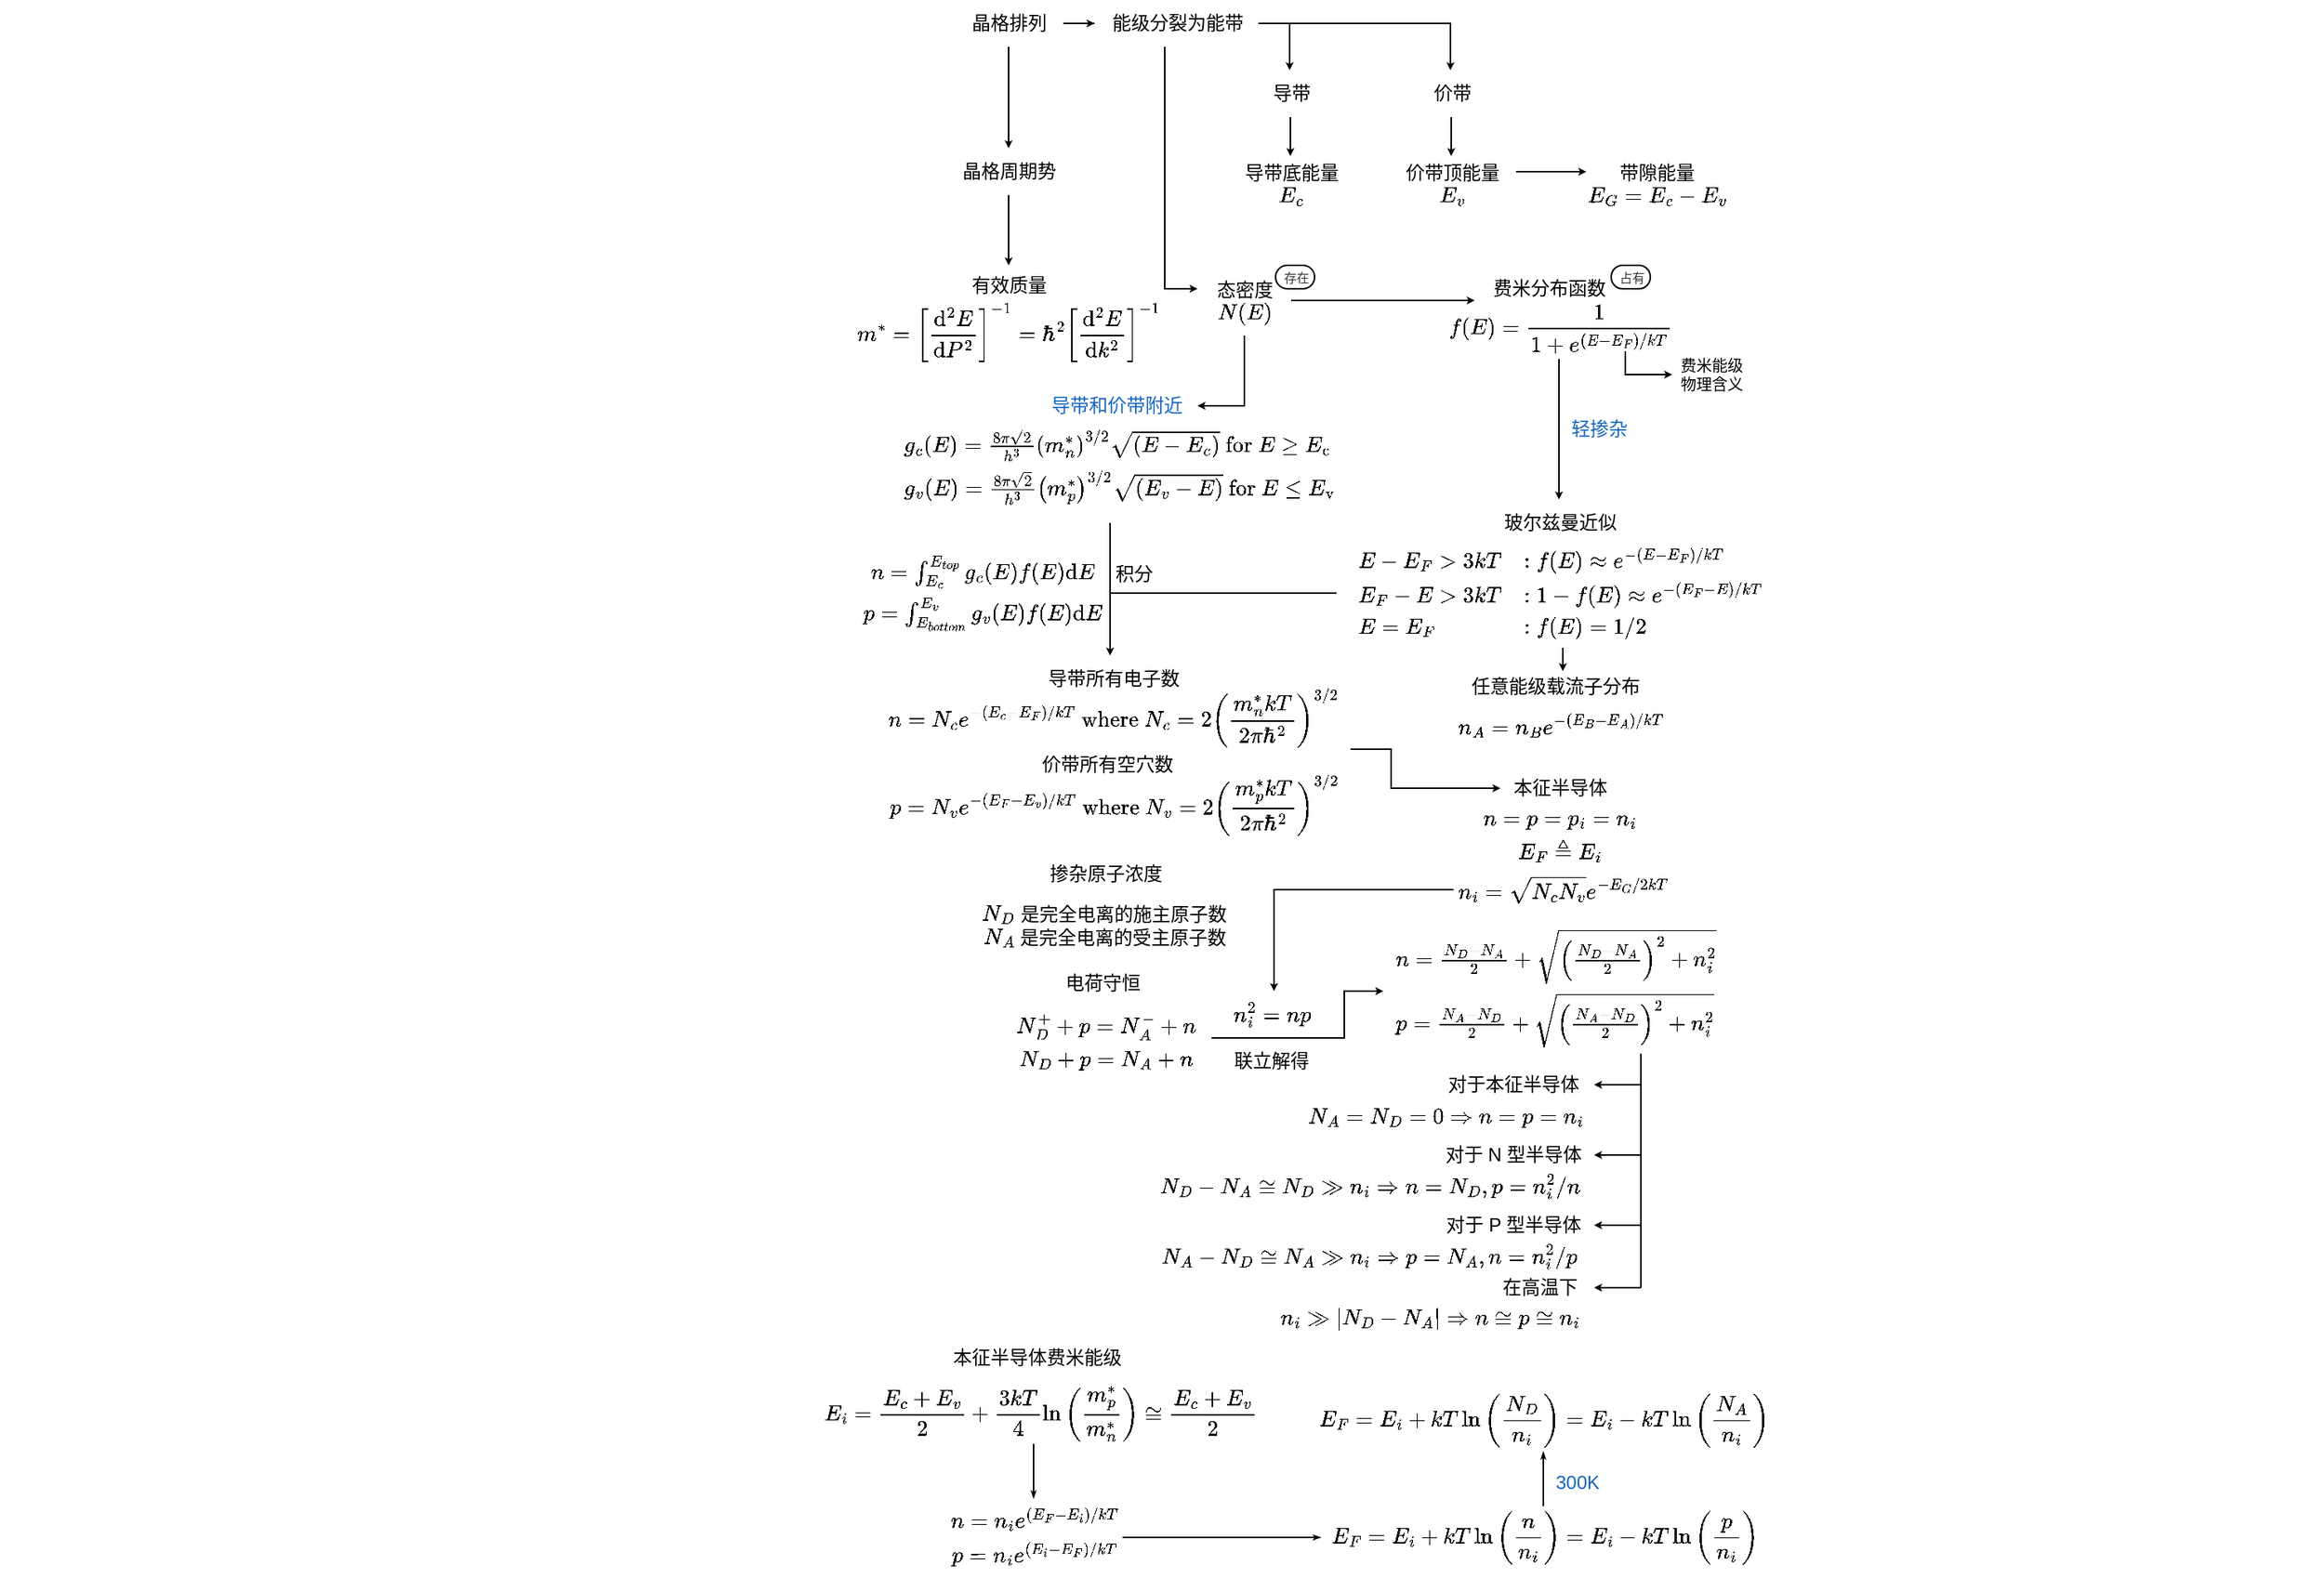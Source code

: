 <mxfile version="20.7.4" type="device"><diagram id="VcD3LHpUH0rgljVbvfrK" name="第 1 页"><mxGraphModel dx="648" dy="448" grid="1" gridSize="5" guides="1" tooltips="1" connect="1" arrows="1" fold="1" page="1" pageScale="1" pageWidth="827" pageHeight="1169" math="1" shadow="0"><root><mxCell id="0"/><mxCell id="1" parent="0"/><mxCell id="Xtf0gZqwjI0naIy6ZuIU-34" style="edgeStyle=orthogonalEdgeStyle;rounded=0;orthogonalLoop=1;jettySize=auto;html=1;startSize=2;endSize=2;" parent="1" source="Xtf0gZqwjI0naIy6ZuIU-1" target="Xtf0gZqwjI0naIy6ZuIU-2" edge="1"><mxGeometry relative="1" as="geometry"/></mxCell><mxCell id="Xtf0gZqwjI0naIy6ZuIU-41" style="edgeStyle=orthogonalEdgeStyle;rounded=0;orthogonalLoop=1;jettySize=auto;html=1;fontSize=8;startSize=2;endSize=2;" parent="1" source="Xtf0gZqwjI0naIy6ZuIU-1" target="Xtf0gZqwjI0naIy6ZuIU-8" edge="1"><mxGeometry relative="1" as="geometry"/></mxCell><mxCell id="Xtf0gZqwjI0naIy6ZuIU-1" value="晶格排列" style="text;html=1;align=center;verticalAlign=middle;resizable=0;points=[];autosize=1;strokeColor=none;fillColor=none;" parent="1" vertex="1"><mxGeometry x="160" y="80" width="70" height="30" as="geometry"/></mxCell><mxCell id="Xtf0gZqwjI0naIy6ZuIU-35" style="edgeStyle=orthogonalEdgeStyle;rounded=0;orthogonalLoop=1;jettySize=auto;html=1;startSize=2;endSize=2;" parent="1" source="Xtf0gZqwjI0naIy6ZuIU-2" target="Xtf0gZqwjI0naIy6ZuIU-4" edge="1"><mxGeometry relative="1" as="geometry"><Array as="points"><mxPoint x="375" y="95"/></Array></mxGeometry></mxCell><mxCell id="Xtf0gZqwjI0naIy6ZuIU-36" style="edgeStyle=orthogonalEdgeStyle;rounded=0;orthogonalLoop=1;jettySize=auto;html=1;startSize=2;endSize=2;" parent="1" source="Xtf0gZqwjI0naIy6ZuIU-2" target="Xtf0gZqwjI0naIy6ZuIU-3" edge="1"><mxGeometry relative="1" as="geometry"><Array as="points"><mxPoint x="478" y="95"/></Array></mxGeometry></mxCell><mxCell id="Xtf0gZqwjI0naIy6ZuIU-43" style="edgeStyle=orthogonalEdgeStyle;rounded=0;orthogonalLoop=1;jettySize=auto;html=1;fontSize=8;startSize=2;endSize=2;" parent="1" source="Xtf0gZqwjI0naIy6ZuIU-2" target="Xtf0gZqwjI0naIy6ZuIU-11" edge="1"><mxGeometry x="0.07" y="-10" relative="1" as="geometry"><Array as="points"><mxPoint x="295" y="265"/></Array><mxPoint as="offset"/></mxGeometry></mxCell><mxCell id="Xtf0gZqwjI0naIy6ZuIU-2" value="能级分裂为能带" style="text;html=1;align=center;verticalAlign=middle;resizable=0;points=[];autosize=1;strokeColor=none;fillColor=none;" parent="1" vertex="1"><mxGeometry x="250" y="80" width="105" height="30" as="geometry"/></mxCell><mxCell id="Xtf0gZqwjI0naIy6ZuIU-38" style="edgeStyle=orthogonalEdgeStyle;rounded=0;orthogonalLoop=1;jettySize=auto;html=1;startSize=2;endSize=2;" parent="1" source="Xtf0gZqwjI0naIy6ZuIU-3" target="Xtf0gZqwjI0naIy6ZuIU-5" edge="1"><mxGeometry relative="1" as="geometry"/></mxCell><mxCell id="Xtf0gZqwjI0naIy6ZuIU-3" value="价带" style="text;html=1;align=center;verticalAlign=middle;resizable=0;points=[];autosize=1;strokeColor=none;fillColor=none;" parent="1" vertex="1"><mxGeometry x="456" y="125" width="45" height="30" as="geometry"/></mxCell><mxCell id="Xtf0gZqwjI0naIy6ZuIU-37" style="edgeStyle=orthogonalEdgeStyle;rounded=0;orthogonalLoop=1;jettySize=auto;html=1;startSize=2;endSize=2;" parent="1" source="Xtf0gZqwjI0naIy6ZuIU-4" target="Xtf0gZqwjI0naIy6ZuIU-6" edge="1"><mxGeometry relative="1" as="geometry"/></mxCell><mxCell id="Xtf0gZqwjI0naIy6ZuIU-4" value="导带" style="text;html=1;align=center;verticalAlign=middle;resizable=0;points=[];autosize=1;strokeColor=none;fillColor=none;" parent="1" vertex="1"><mxGeometry x="353" y="125" width="45" height="30" as="geometry"/></mxCell><mxCell id="Xtf0gZqwjI0naIy6ZuIU-5" value="价带顶能量&lt;br&gt;\(E_v\)" style="text;html=1;align=center;verticalAlign=middle;resizable=1;points=[];autosize=1;strokeColor=none;fillColor=none;movable=1;rotatable=1;deletable=1;editable=1;connectable=1;" parent="1" vertex="1"><mxGeometry x="443.5" y="180" width="70" height="35" as="geometry"/></mxCell><mxCell id="Xtf0gZqwjI0naIy6ZuIU-6" value="导带底能量&lt;br&gt;\(E_c\)" style="text;html=1;align=center;verticalAlign=middle;resizable=1;points=[];autosize=1;strokeColor=none;fillColor=none;movable=1;rotatable=1;deletable=1;editable=1;connectable=1;" parent="1" vertex="1"><mxGeometry x="340.5" y="180" width="70" height="35" as="geometry"/></mxCell><mxCell id="Xtf0gZqwjI0naIy6ZuIU-7" value="带隙能量&lt;br&gt;\(E_G=E_c-E_v\)" style="text;html=1;align=center;verticalAlign=middle;resizable=0;points=[];autosize=1;strokeColor=none;fillColor=none;" parent="1" vertex="1"><mxGeometry x="555" y="175" width="110" height="45" as="geometry"/></mxCell><mxCell id="Xtf0gZqwjI0naIy6ZuIU-42" style="edgeStyle=orthogonalEdgeStyle;rounded=0;orthogonalLoop=1;jettySize=auto;html=1;fontSize=8;startSize=2;endSize=2;" parent="1" source="Xtf0gZqwjI0naIy6ZuIU-8" target="Xtf0gZqwjI0naIy6ZuIU-9" edge="1"><mxGeometry relative="1" as="geometry"/></mxCell><mxCell id="Xtf0gZqwjI0naIy6ZuIU-8" value="晶格周期势" style="text;html=1;align=center;verticalAlign=middle;resizable=0;points=[];autosize=1;strokeColor=none;fillColor=none;" parent="1" vertex="1"><mxGeometry x="155" y="175" width="80" height="30" as="geometry"/></mxCell><mxCell id="Xtf0gZqwjI0naIy6ZuIU-9" value="有效质量" style="text;html=1;align=center;verticalAlign=middle;resizable=1;points=[];autosize=1;strokeColor=none;fillColor=none;movable=1;rotatable=1;deletable=1;editable=1;connectable=1;" parent="1" vertex="1"><mxGeometry x="165" y="250" width="60" height="25" as="geometry"/></mxCell><mxCell id="Xtf0gZqwjI0naIy6ZuIU-10" value="$$m^{*}=\left[\frac{\mathrm{d}^{2} E}{\mathrm{d} P^{2}}\right]^{-1}=\hbar^{2}\left[\frac{\mathrm{d}^{2} E}{\mathrm{d} k^{2}}\right]^{-1}$$" style="text;html=1;align=center;verticalAlign=middle;resizable=1;points=[];autosize=1;strokeColor=none;fillColor=none;movable=1;rotatable=1;deletable=1;editable=1;connectable=1;" parent="1" vertex="1"><mxGeometry x="95" y="270" width="200" height="45" as="geometry"/></mxCell><mxCell id="Xtf0gZqwjI0naIy6ZuIU-44" style="edgeStyle=orthogonalEdgeStyle;rounded=0;orthogonalLoop=1;jettySize=auto;html=1;fontSize=8;startSize=2;endSize=2;" parent="1" source="Xtf0gZqwjI0naIy6ZuIU-11" target="Xtf0gZqwjI0naIy6ZuIU-14" edge="1"><mxGeometry relative="1" as="geometry"><Array as="points"><mxPoint x="535" y="270"/><mxPoint x="535" y="270"/></Array></mxGeometry></mxCell><mxCell id="Xtf0gZqwjI0naIy6ZuIU-45" style="edgeStyle=orthogonalEdgeStyle;rounded=0;orthogonalLoop=1;jettySize=auto;html=1;fontSize=8;startSize=2;endSize=2;" parent="1" source="Xtf0gZqwjI0naIy6ZuIU-11" target="Xtf0gZqwjI0naIy6ZuIU-18" edge="1"><mxGeometry relative="1" as="geometry"><Array as="points"><mxPoint x="346" y="340"/></Array></mxGeometry></mxCell><mxCell id="Xtf0gZqwjI0naIy6ZuIU-11" value="态密度&lt;br&gt;\(N(E)\)" style="text;html=1;align=center;verticalAlign=middle;resizable=0;points=[];autosize=1;strokeColor=none;fillColor=none;" parent="1" vertex="1"><mxGeometry x="316" y="250" width="60" height="45" as="geometry"/></mxCell><mxCell id="Xtf0gZqwjI0naIy6ZuIU-13" value="$$\begin{array}{l}g_{c}(E)=\frac{8 \pi \sqrt{2}}{h^{3}}\left(m_{n}^{*}\right)^{3 / 2} \sqrt{\left(E-E_{c}\right)} \text { for } E \geq E_{\mathrm{c}} \\g_{v}(E)=\frac{8 \pi \sqrt{2}}{h^{3}}\left(m_{p}^{*}\right)^{3 / 2} \sqrt{\left(E_{v}-E\right)} \text { for } E \leq E_{\mathrm{v}}\end{array}$$" style="text;html=1;align=center;verticalAlign=middle;resizable=1;points=[];autosize=1;strokeColor=none;fillColor=none;movable=1;rotatable=1;deletable=1;editable=1;connectable=1;" parent="1" vertex="1"><mxGeometry x="120.5" y="350" width="290" height="55" as="geometry"/></mxCell><mxCell id="Xtf0gZqwjI0naIy6ZuIU-14" value="费米分布函数" style="text;html=1;align=center;verticalAlign=middle;resizable=0;points=[];autosize=1;strokeColor=none;fillColor=none;" parent="1" vertex="1"><mxGeometry x="493.5" y="250" width="95" height="30" as="geometry"/></mxCell><mxCell id="Xtf0gZqwjI0naIy6ZuIU-15" value="存在" style="text;html=1;align=center;verticalAlign=middle;resizable=0;points=[];autosize=1;strokeColor=#000000;fillColor=#FFFFFF;fontColor=#333333;rounded=1;spacing=-4;fontSize=8;arcSize=50;" parent="1" vertex="1"><mxGeometry x="366" y="250" width="25" height="15" as="geometry"/></mxCell><mxCell id="Xtf0gZqwjI0naIy6ZuIU-18" value="导带和价带附近" style="text;html=1;align=center;verticalAlign=middle;resizable=0;points=[];autosize=1;strokeColor=none;fillColor=none;fontColor=#1565C0;" parent="1" vertex="1"><mxGeometry x="211" y="325" width="105" height="30" as="geometry"/></mxCell><mxCell id="Xtf0gZqwjI0naIy6ZuIU-47" style="edgeStyle=orthogonalEdgeStyle;rounded=0;orthogonalLoop=1;jettySize=auto;html=1;fontSize=8;fontColor=#1565C0;startSize=2;endSize=2;" parent="1" source="Xtf0gZqwjI0naIy6ZuIU-19" target="Xtf0gZqwjI0naIy6ZuIU-21" edge="1"><mxGeometry relative="1" as="geometry"/></mxCell><mxCell id="Xtf0gZqwjI0naIy6ZuIU-19" value="$$f(E)=\frac{1}{1+e^{\left(E-E_{F}\right) / k T}}$$" style="text;html=1;align=center;verticalAlign=middle;resizable=1;points=[];autosize=1;strokeColor=none;fillColor=none;movable=1;rotatable=1;deletable=1;editable=1;connectable=0;allowArrows=0;" parent="1" vertex="1"><mxGeometry x="475" y="270" width="145" height="40" as="geometry"/></mxCell><mxCell id="Xtf0gZqwjI0naIy6ZuIU-20" value="轻掺杂" style="text;html=1;align=center;verticalAlign=middle;resizable=0;points=[];autosize=1;strokeColor=none;fillColor=none;fontColor=#1565C0;" parent="1" vertex="1"><mxGeometry x="545" y="340" width="55" height="30" as="geometry"/></mxCell><mxCell id="Xtf0gZqwjI0naIy6ZuIU-21" value="玻尔兹曼近似" style="text;html=1;align=center;verticalAlign=middle;resizable=0;points=[];autosize=1;strokeColor=none;fillColor=none;" parent="1" vertex="1"><mxGeometry x="500" y="400" width="95" height="30" as="geometry"/></mxCell><mxCell id="Xtf0gZqwjI0naIy6ZuIU-25" value="$$\begin{array}{ll}&#10;E-E_{F}&amp;gt;3 k T&amp;amp;: f(E) \approx e^{-\left(E-E_{F}\right) / k T} \\&#10;E_{F}-E&amp;gt;3 k T&amp;amp;: 1-f(E) \approx e^{-\left(E_{F}-E\right) / k T} \\&#10;E=E_{F}&amp;amp;: f(E)=1 / 2&#10;\end{array}$$" style="text;whiteSpace=wrap;html=1;align=center;verticalAlign=middle;labelPosition=center;verticalLabelPosition=middle;connectable=0;allowArrows=0;" parent="1" vertex="1"><mxGeometry x="417.5" y="420" width="260" height="80" as="geometry"/></mxCell><mxCell id="Xtf0gZqwjI0naIy6ZuIU-26" value="导带所有电子数" style="text;html=1;align=center;verticalAlign=middle;resizable=0;points=[];autosize=1;strokeColor=none;fillColor=none;" parent="1" vertex="1"><mxGeometry x="209" y="500" width="105" height="30" as="geometry"/></mxCell><mxCell id="Xtf0gZqwjI0naIy6ZuIU-27" value="价带所有空穴数" style="text;html=1;align=center;verticalAlign=middle;resizable=0;points=[];autosize=1;strokeColor=none;fillColor=none;" parent="1" vertex="1"><mxGeometry x="205" y="555" width="105" height="30" as="geometry"/></mxCell><mxCell id="Xtf0gZqwjI0naIy6ZuIU-28" value="$$n=N_{c} e^{-\left(E_{c}-E_{F}\right) / k T} \text { where } N_{c}=2\left(\frac{m_{n}^{*} k T}{2 \pi \hbar^{2}}\right)^{3 / 2}$$" style="text;html=1;align=center;verticalAlign=middle;resizable=1;points=[];autosize=1;strokeColor=none;fillColor=none;movable=1;rotatable=1;deletable=1;editable=1;connectable=1;" parent="1" vertex="1"><mxGeometry x="116.5" y="520" width="290" height="40" as="geometry"/></mxCell><mxCell id="Xtf0gZqwjI0naIy6ZuIU-29" value="$$p=N_{v} e^{-\left(E_{F}-E_{v}\right) / k T} \text { where } N_{v}=2\left(\frac{m_{p}^{*} k T}{2 \pi \hbar^{2}}\right)^{3 / 2}$$" style="text;html=1;align=center;verticalAlign=middle;resizable=1;points=[];autosize=1;strokeColor=none;fillColor=none;movable=1;rotatable=1;deletable=1;editable=1;connectable=1;" parent="1" vertex="1"><mxGeometry x="116.5" y="575" width="290" height="40" as="geometry"/></mxCell><mxCell id="Xtf0gZqwjI0naIy6ZuIU-30" value="掺杂原子浓度" style="text;html=1;align=center;verticalAlign=middle;resizable=0;points=[];autosize=1;strokeColor=none;fillColor=none;" parent="1" vertex="1"><mxGeometry x="209" y="625" width="95" height="30" as="geometry"/></mxCell><mxCell id="Xtf0gZqwjI0naIy6ZuIU-31" value="本征半导体" style="text;html=1;align=center;verticalAlign=middle;resizable=0;points=[];autosize=1;strokeColor=none;fillColor=none;connectable=0;allowArrows=0;" parent="1" vertex="1"><mxGeometry x="507.5" y="570" width="80" height="30" as="geometry"/></mxCell><mxCell id="Xtf0gZqwjI0naIy6ZuIU-39" value="" style="endArrow=classic;html=1;rounded=0;startSize=2;endSize=2;" parent="1" edge="1"><mxGeometry width="50" height="50" relative="1" as="geometry"><mxPoint x="520" y="190" as="sourcePoint"/><mxPoint x="565" y="190" as="targetPoint"/></mxGeometry></mxCell><mxCell id="Xtf0gZqwjI0naIy6ZuIU-40" value="占有" style="text;html=1;align=center;verticalAlign=middle;resizable=0;points=[];autosize=1;strokeColor=#000000;fillColor=#FFFFFF;fontColor=#333333;rounded=1;spacing=-4;fontSize=8;arcSize=48;" parent="1" vertex="1"><mxGeometry x="581" y="250" width="25" height="15" as="geometry"/></mxCell><mxCell id="Xtf0gZqwjI0naIy6ZuIU-48" value="" style="endArrow=classic;html=1;rounded=0;fontSize=8;fontColor=#1565C0;startSize=2;endSize=2;" parent="1" edge="1"><mxGeometry width="50" height="50" relative="1" as="geometry"><mxPoint x="260" y="415" as="sourcePoint"/><mxPoint x="260" y="500" as="targetPoint"/></mxGeometry></mxCell><mxCell id="Xtf0gZqwjI0naIy6ZuIU-50" value="$$\begin{array}{c}n=\int_{E_c}^{E_{top}} g_c(E)f(E)\mathrm{d}E\\p=\int_{E_{bottom}}^{E_{v}} g_v(E)f(E)\mathrm{d}E\\\end{array}$$" style="text;html=1;align=center;verticalAlign=middle;resizable=1;points=[];autosize=1;strokeColor=none;fillColor=none;fontSize=12;fontColor=#000000;movable=1;rotatable=1;deletable=1;editable=1;connectable=1;" parent="1" vertex="1"><mxGeometry x="95" y="430" width="165" height="60" as="geometry"/></mxCell><mxCell id="Xtf0gZqwjI0naIy6ZuIU-51" value="" style="endArrow=none;html=1;rounded=0;fontSize=12;fontColor=#000000;startSize=2;endSize=2;endFill=0;" parent="1" edge="1"><mxGeometry width="50" height="50" relative="1" as="geometry"><mxPoint x="405" y="460" as="sourcePoint"/><mxPoint x="260" y="460" as="targetPoint"/></mxGeometry></mxCell><mxCell id="Xtf0gZqwjI0naIy6ZuIU-52" value="积分" style="text;html=1;align=center;verticalAlign=middle;resizable=1;points=[];autosize=1;strokeColor=none;fillColor=none;fontSize=12;fontColor=#000000;movable=1;rotatable=1;deletable=1;editable=1;connectable=1;" parent="1" vertex="1"><mxGeometry x="260" y="435" width="30" height="25" as="geometry"/></mxCell><mxCell id="Xtf0gZqwjI0naIy6ZuIU-54" value="$$\begin{array}{c}n=p=p_{i}=n_{i} \\E_{F} \triangleq E_{i} \end{array}$$" style="text;html=1;align=center;verticalAlign=middle;resizable=1;points=[];autosize=1;strokeColor=none;fillColor=none;fontSize=12;fontColor=#000000;movable=1;rotatable=1;deletable=1;editable=1;connectable=0;allowArrows=0;" parent="1" vertex="1"><mxGeometry x="482.5" y="595" width="130" height="40" as="geometry"/></mxCell><mxCell id="Xtf0gZqwjI0naIy6ZuIU-55" value="" style="endArrow=classic;html=1;rounded=0;fontSize=12;fontColor=#000000;startSize=2;endSize=2;" parent="1" edge="1"><mxGeometry width="50" height="50" relative="1" as="geometry"><mxPoint x="414" y="560" as="sourcePoint"/><mxPoint x="510" y="585" as="targetPoint"/><Array as="points"><mxPoint x="440" y="560"/><mxPoint x="440" y="585"/></Array></mxGeometry></mxCell><mxCell id="Xtf0gZqwjI0naIy6ZuIU-59" value="$$n_{i}=\sqrt{N_{c} N_{v}} e^{-E_{G} / 2 k T}$$" style="text;html=1;align=center;verticalAlign=middle;resizable=1;points=[];autosize=1;strokeColor=none;fillColor=none;fontSize=12;fontColor=#000000;movable=1;rotatable=1;deletable=1;editable=1;connectable=0;allowArrows=0;" parent="1" vertex="1"><mxGeometry x="475" y="635" width="150" height="30" as="geometry"/></mxCell><mxCell id="Xtf0gZqwjI0naIy6ZuIU-60" value="&lt;div&gt;\(N_D\) 是完全电离的施主原子数&lt;/div&gt;&lt;div&gt;\(N_A\) 是完全电离的受主原子数&lt;/div&gt;" style="text;html=1;align=center;verticalAlign=middle;resizable=0;points=[];autosize=1;strokeColor=none;fillColor=none;fontSize=12;fontColor=#000000;" parent="1" vertex="1"><mxGeometry x="158" y="650" width="195" height="45" as="geometry"/></mxCell><mxCell id="Xtf0gZqwjI0naIy6ZuIU-62" value="$$\begin{array}{l}n=\frac{N_{D}-N_{A}}{2}+\sqrt{\left(\frac{N_{D}-N_{A}}{2}\right)^{2}+n_{i}^{2}} \\p=\frac{N_{A}-N_{D}}{2}+\sqrt{\left(\frac{N_{A}-N_{D}}{2}\right)^{2}+n_{i}^{2}}\end{array}$$" style="text;html=1;align=center;verticalAlign=middle;resizable=1;points=[];autosize=1;strokeColor=none;fillColor=none;fontSize=12;fontColor=#000000;movable=1;rotatable=1;deletable=1;editable=1;connectable=0;allowArrows=0;" parent="1" vertex="1"><mxGeometry x="435" y="670" width="220" height="85" as="geometry"/></mxCell><mxCell id="Xtf0gZqwjI0naIy6ZuIU-64" value="对于本征半导体" style="text;html=1;align=center;verticalAlign=middle;resizable=0;points=[];autosize=1;strokeColor=none;fillColor=none;fontSize=12;fontColor=#000000;" parent="1" vertex="1"><mxGeometry x="465" y="760" width="105" height="30" as="geometry"/></mxCell><mxCell id="Xtf0gZqwjI0naIy6ZuIU-65" value="对于 N 型半导体" style="text;html=1;align=center;verticalAlign=middle;resizable=0;points=[];autosize=1;strokeColor=none;fillColor=none;fontSize=12;fontColor=#000000;" parent="1" vertex="1"><mxGeometry x="462.5" y="805" width="110" height="30" as="geometry"/></mxCell><mxCell id="Xtf0gZqwjI0naIy6ZuIU-66" value="对于 P 型半导体" style="text;html=1;align=center;verticalAlign=middle;resizable=0;points=[];autosize=1;strokeColor=none;fillColor=none;fontSize=12;fontColor=#000000;allowArrows=0;connectable=0;" parent="1" vertex="1"><mxGeometry x="465" y="850" width="105" height="30" as="geometry"/></mxCell><mxCell id="Xtf0gZqwjI0naIy6ZuIU-67" value="在高温下" style="text;html=1;align=center;verticalAlign=middle;resizable=0;points=[];autosize=1;strokeColor=none;fillColor=none;fontSize=12;fontColor=#000000;allowArrows=0;connectable=0;" parent="1" vertex="1"><mxGeometry x="500" y="890" width="70" height="30" as="geometry"/></mxCell><mxCell id="Xtf0gZqwjI0naIy6ZuIU-68" value="本征半导体费米能级" style="text;html=1;align=center;verticalAlign=middle;resizable=0;points=[];autosize=1;strokeColor=none;fillColor=none;fontSize=12;fontColor=#000000;allowArrows=0;connectable=0;" parent="1" vertex="1"><mxGeometry x="148" y="935" width="130" height="30" as="geometry"/></mxCell><mxCell id="Xtf0gZqwjI0naIy6ZuIU-69" value="电荷守恒" style="text;html=1;align=center;verticalAlign=middle;resizable=0;points=[];autosize=1;strokeColor=none;fillColor=none;fontSize=12;fontColor=#000000;" parent="1" vertex="1"><mxGeometry x="220" y="695" width="70" height="30" as="geometry"/></mxCell><mxCell id="Xtf0gZqwjI0naIy6ZuIU-71" value="$$\begin{array}{c}N_D^{+}+p=N_{A}^{-}+n\\N_D+p=N_{A}+n\end{array}$$" style="text;html=1;align=center;verticalAlign=middle;resizable=1;points=[];autosize=1;strokeColor=none;fillColor=none;fontSize=12;fontColor=#000000;movable=1;rotatable=1;deletable=1;editable=1;connectable=0;allowArrows=0;" parent="1" vertex="1"><mxGeometry x="191.5" y="722.5" width="130" height="50" as="geometry"/></mxCell><mxCell id="Xtf0gZqwjI0naIy6ZuIU-72" value="联立解得" style="text;html=1;align=center;verticalAlign=middle;resizable=0;points=[];autosize=1;strokeColor=none;fillColor=none;fontSize=12;fontColor=#000000;" parent="1" vertex="1"><mxGeometry x="328" y="745" width="70" height="30" as="geometry"/></mxCell><mxCell id="Xtf0gZqwjI0naIy6ZuIU-73" value="" style="endArrow=classic;html=1;rounded=0;fontSize=12;fontColor=#000000;startSize=2;endSize=2;" parent="1" edge="1"><mxGeometry width="50" height="50" relative="1" as="geometry"><mxPoint x="325" y="745" as="sourcePoint"/><mxPoint x="435" y="715" as="targetPoint"/><Array as="points"><mxPoint x="410" y="745"/><mxPoint x="410" y="715"/></Array></mxGeometry></mxCell><mxCell id="Xtf0gZqwjI0naIy6ZuIU-74" value="$$n_i^2=np$$" style="text;html=1;align=center;verticalAlign=middle;resizable=0;points=[];autosize=1;strokeColor=none;fillColor=none;fontSize=12;fontColor=#000000;connectable=0;allowArrows=0;" parent="1" vertex="1"><mxGeometry x="315.5" y="715" width="95" height="30" as="geometry"/></mxCell><mxCell id="Xtf0gZqwjI0naIy6ZuIU-75" value="" style="endArrow=none;html=1;rounded=0;fontSize=12;fontColor=#000000;startSize=2;endSize=2;endFill=0;" parent="1" edge="1"><mxGeometry width="50" height="50" relative="1" as="geometry"><mxPoint x="600" y="755" as="sourcePoint"/><mxPoint x="600" y="905" as="targetPoint"/></mxGeometry></mxCell><mxCell id="Xtf0gZqwjI0naIy6ZuIU-76" value="" style="endArrow=classic;html=1;rounded=0;fontSize=12;fontColor=#000000;startSize=2;endSize=2;" parent="1" edge="1"><mxGeometry width="50" height="50" relative="1" as="geometry"><mxPoint x="600" y="775" as="sourcePoint"/><mxPoint x="570" y="775" as="targetPoint"/></mxGeometry></mxCell><mxCell id="Xtf0gZqwjI0naIy6ZuIU-77" value="$$N_{A}=N_{D}=0 \Rightarrow n=p=n_{i}$$" style="text;html=1;align=center;verticalAlign=middle;resizable=0;points=[];autosize=1;strokeColor=none;fillColor=none;fontSize=12;fontColor=#000000;" parent="1" vertex="1"><mxGeometry x="350" y="780" width="250" height="30" as="geometry"/></mxCell><mxCell id="Xtf0gZqwjI0naIy6ZuIU-78" value="" style="endArrow=classic;html=1;rounded=0;fontSize=12;fontColor=#000000;startSize=2;endSize=2;" parent="1" edge="1"><mxGeometry width="50" height="50" relative="1" as="geometry"><mxPoint x="600" y="820" as="sourcePoint"/><mxPoint x="570" y="820" as="targetPoint"/></mxGeometry></mxCell><mxCell id="Xtf0gZqwjI0naIy6ZuIU-79" value="$$N_{D}-N_{A} \cong N_{D}\gg n_{i} \Rightarrow n=N_{D}, p=n_{i}^{2} / n$$" style="text;html=1;align=center;verticalAlign=middle;resizable=1;points=[];autosize=1;strokeColor=none;fillColor=none;fontSize=12;fontColor=#000000;movable=1;rotatable=1;deletable=1;editable=1;connectable=1;" parent="1" vertex="1"><mxGeometry x="288.5" y="825" width="275" height="30" as="geometry"/></mxCell><mxCell id="Xtf0gZqwjI0naIy6ZuIU-80" value="" style="endArrow=classic;html=1;rounded=0;fontSize=12;fontColor=#000000;startSize=2;endSize=2;" parent="1" edge="1"><mxGeometry width="50" height="50" relative="1" as="geometry"><mxPoint x="600" y="865" as="sourcePoint"/><mxPoint x="570" y="865" as="targetPoint"/></mxGeometry></mxCell><mxCell id="Xtf0gZqwjI0naIy6ZuIU-81" value="$$N_{A}-N_{D} \cong N_{A} \gg n_{i} \Rightarrow p=N_{A}, n=n_{i}^{2} / p$$" style="text;html=1;align=center;verticalAlign=middle;resizable=1;points=[];autosize=1;strokeColor=none;fillColor=none;fontSize=12;fontColor=#000000;movable=1;rotatable=1;deletable=1;editable=1;connectable=1;" parent="1" vertex="1"><mxGeometry x="291" y="870" width="270" height="30" as="geometry"/></mxCell><mxCell id="Xtf0gZqwjI0naIy6ZuIU-82" value="" style="endArrow=classic;html=1;rounded=0;fontSize=12;fontColor=#000000;startSize=2;endSize=2;" parent="1" edge="1"><mxGeometry width="50" height="50" relative="1" as="geometry"><mxPoint x="600" y="905" as="sourcePoint"/><mxPoint x="570" y="905" as="targetPoint"/></mxGeometry></mxCell><mxCell id="Xtf0gZqwjI0naIy6ZuIU-83" value="$$n_{i}\gg \left|N_{D}-N_{A}\right| \Rightarrow n \cong p \cong n_{i}$$" style="text;html=1;align=center;verticalAlign=middle;resizable=1;points=[];autosize=1;strokeColor=none;fillColor=none;fontSize=12;fontColor=#000000;movable=1;rotatable=1;deletable=1;editable=1;connectable=1;" parent="1" vertex="1"><mxGeometry x="370" y="910" width="190" height="30" as="geometry"/></mxCell><mxCell id="Xtf0gZqwjI0naIy6ZuIU-87" style="edgeStyle=orthogonalEdgeStyle;rounded=0;orthogonalLoop=1;jettySize=auto;html=1;fontSize=12;fontColor=#000000;endArrow=classicThin;endFill=1;startSize=2;endSize=2;" parent="1" source="Xtf0gZqwjI0naIy6ZuIU-84" target="Xtf0gZqwjI0naIy6ZuIU-86" edge="1"><mxGeometry relative="1" as="geometry"><Array as="points"><mxPoint x="211" y="1015"/><mxPoint x="211" y="1015"/></Array></mxGeometry></mxCell><mxCell id="Xtf0gZqwjI0naIy6ZuIU-84" value="$$E_{i}=\frac{E_{c}+E_{v}}{2}+\frac{3 k T}{4} \ln \left(\frac{m_{p}^{*}}{m_{n}^{*}}\right) \cong \frac{E_{c}+E_{v}}{2}$$" style="text;html=1;align=center;verticalAlign=middle;resizable=1;points=[];autosize=1;strokeColor=none;fillColor=none;fontSize=12;fontColor=#000000;movable=1;rotatable=1;deletable=1;editable=1;connectable=1;" parent="1" vertex="1"><mxGeometry x="75" y="965" width="280" height="40" as="geometry"/></mxCell><mxCell id="Xtf0gZqwjI0naIy6ZuIU-90" style="edgeStyle=orthogonalEdgeStyle;rounded=0;orthogonalLoop=1;jettySize=auto;html=1;fontSize=12;fontColor=#000000;endArrow=classicThin;endFill=1;startSize=2;endSize=2;" parent="1" source="Xtf0gZqwjI0naIy6ZuIU-86" target="Xtf0gZqwjI0naIy6ZuIU-88" edge="1"><mxGeometry relative="1" as="geometry"/></mxCell><mxCell id="Xtf0gZqwjI0naIy6ZuIU-86" value="$$\begin{array}{c}n=n_i e^{\left(E_{F}-E_{i}\right) / k T} \\p=n_i e^{\left(E_{i}-E_{F}\right) / k T}\end{array}$$" style="text;html=1;align=center;verticalAlign=middle;resizable=1;points=[];autosize=1;strokeColor=none;fillColor=none;fontSize=12;fontColor=#000000;movable=1;rotatable=1;deletable=1;editable=1;connectable=1;" parent="1" vertex="1"><mxGeometry x="153" y="1040" width="115" height="50" as="geometry"/></mxCell><mxCell id="Xtf0gZqwjI0naIy6ZuIU-92" style="edgeStyle=orthogonalEdgeStyle;rounded=0;orthogonalLoop=1;jettySize=auto;html=1;fontSize=12;fontColor=#000000;endArrow=classicThin;endFill=1;startSize=2;endSize=2;" parent="1" source="Xtf0gZqwjI0naIy6ZuIU-88" target="Xtf0gZqwjI0naIy6ZuIU-91" edge="1"><mxGeometry relative="1" as="geometry"/></mxCell><mxCell id="Xtf0gZqwjI0naIy6ZuIU-88" value="$$E_{F}=E_{i}+k T \ln \left(\frac{n}{n_{i}}\right)=E_{i}-k T \ln \left(\frac{p}{n_{i}}\right)$$" style="text;html=1;align=center;verticalAlign=middle;resizable=1;points=[];autosize=1;strokeColor=none;fillColor=none;fontSize=12;fontColor=#000000;movable=1;rotatable=1;deletable=1;editable=1;connectable=1;" parent="1" vertex="1"><mxGeometry x="395" y="1045" width="285" height="40" as="geometry"/></mxCell><mxCell id="Xtf0gZqwjI0naIy6ZuIU-91" value="$$E_{F}=E_{i}+k T \ln \left(\frac{N_D}{n_{i}}\right)=E_{i}-k T \ln \left(\frac{N_A}{n_{i}}\right)$$" style="text;html=1;align=center;verticalAlign=middle;resizable=1;points=[];autosize=1;strokeColor=none;fillColor=none;fontSize=12;fontColor=#000000;movable=1;rotatable=1;deletable=1;editable=1;connectable=1;" parent="1" vertex="1"><mxGeometry x="380" y="970" width="315" height="40" as="geometry"/></mxCell><mxCell id="Xtf0gZqwjI0naIy6ZuIU-93" value="300K" style="text;html=1;align=center;verticalAlign=middle;resizable=0;points=[];autosize=1;strokeColor=none;fillColor=none;fontSize=12;fontColor=#1565C0;" parent="1" vertex="1"><mxGeometry x="534" y="1015" width="50" height="30" as="geometry"/></mxCell><mxCell id="QcG26g9qTYh6rYWX9G1d-1" value="任意能级载流子分布" style="text;html=1;align=center;verticalAlign=middle;resizable=0;points=[];autosize=1;strokeColor=none;fillColor=none;connectable=0;allowArrows=0;" parent="1" vertex="1"><mxGeometry x="480" y="505" width="130" height="30" as="geometry"/></mxCell><mxCell id="QcG26g9qTYh6rYWX9G1d-2" value="$$n_A=n_Be^{-(E_B-E_A)/kT}$$" style="text;html=1;align=center;verticalAlign=middle;resizable=0;points=[];autosize=1;strokeColor=none;fillColor=none;connectable=0;allowArrows=0;" parent="1" vertex="1"><mxGeometry x="450" y="530" width="195" height="30" as="geometry"/></mxCell><mxCell id="QcG26g9qTYh6rYWX9G1d-3" value="" style="endArrow=classic;html=1;rounded=0;startSize=2;endSize=2;" parent="1" edge="1"><mxGeometry width="50" height="50" relative="1" as="geometry"><mxPoint x="550" y="495" as="sourcePoint"/><mxPoint x="550" y="510" as="targetPoint"/></mxGeometry></mxCell><mxCell id="QcG26g9qTYh6rYWX9G1d-4" value="" style="endArrow=classic;html=1;rounded=0;startSize=2;endSize=2;" parent="1" edge="1"><mxGeometry width="50" height="50" relative="1" as="geometry"><mxPoint x="480" y="650" as="sourcePoint"/><mxPoint x="365" y="715" as="targetPoint"/><Array as="points"><mxPoint x="365" y="650"/></Array></mxGeometry></mxCell><mxCell id="_s7wqcODHZzEdVqG-At9-1" value="" style="endArrow=classic;html=1;rounded=0;startSize=2;endSize=2;" edge="1" parent="1"><mxGeometry width="50" height="50" relative="1" as="geometry"><mxPoint x="590" y="305" as="sourcePoint"/><mxPoint x="620" y="320" as="targetPoint"/><Array as="points"><mxPoint x="590" y="320"/></Array></mxGeometry></mxCell><mxCell id="_s7wqcODHZzEdVqG-At9-2" value="费米能级&lt;br style=&quot;font-size: 10px;&quot;&gt;物理含义" style="text;html=1;align=center;verticalAlign=middle;resizable=1;points=[];autosize=1;strokeColor=none;fillColor=none;movable=1;rotatable=1;deletable=1;editable=1;connectable=1;fontSize=10;" vertex="1" parent="1"><mxGeometry x="625" y="305" width="40" height="30" as="geometry"/></mxCell></root></mxGraphModel></diagram></mxfile>